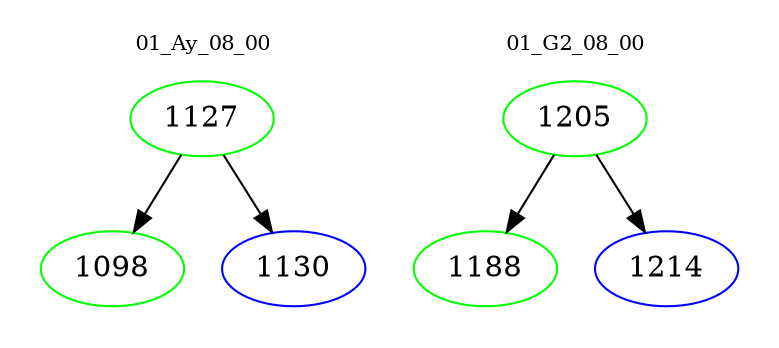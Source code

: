 digraph{
subgraph cluster_0 {
color = white
label = "01_Ay_08_00";
fontsize=10;
T0_1127 [label="1127", color="green"]
T0_1127 -> T0_1098 [color="black"]
T0_1098 [label="1098", color="green"]
T0_1127 -> T0_1130 [color="black"]
T0_1130 [label="1130", color="blue"]
}
subgraph cluster_1 {
color = white
label = "01_G2_08_00";
fontsize=10;
T1_1205 [label="1205", color="green"]
T1_1205 -> T1_1188 [color="black"]
T1_1188 [label="1188", color="green"]
T1_1205 -> T1_1214 [color="black"]
T1_1214 [label="1214", color="blue"]
}
}
